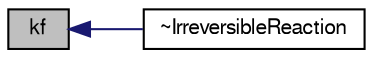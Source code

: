 digraph "kf"
{
  bgcolor="transparent";
  edge [fontname="FreeSans",fontsize="10",labelfontname="FreeSans",labelfontsize="10"];
  node [fontname="FreeSans",fontsize="10",shape=record];
  rankdir="LR";
  Node30 [label="kf",height=0.2,width=0.4,color="black", fillcolor="grey75", style="filled", fontcolor="black"];
  Node30 -> Node31 [dir="back",color="midnightblue",fontsize="10",style="solid",fontname="FreeSans"];
  Node31 [label="~IrreversibleReaction",height=0.2,width=0.4,color="black",URL="$a30322.html#a9648ded12b4205e91fc4c60d12aa71e7",tooltip="Destructor. "];
}
